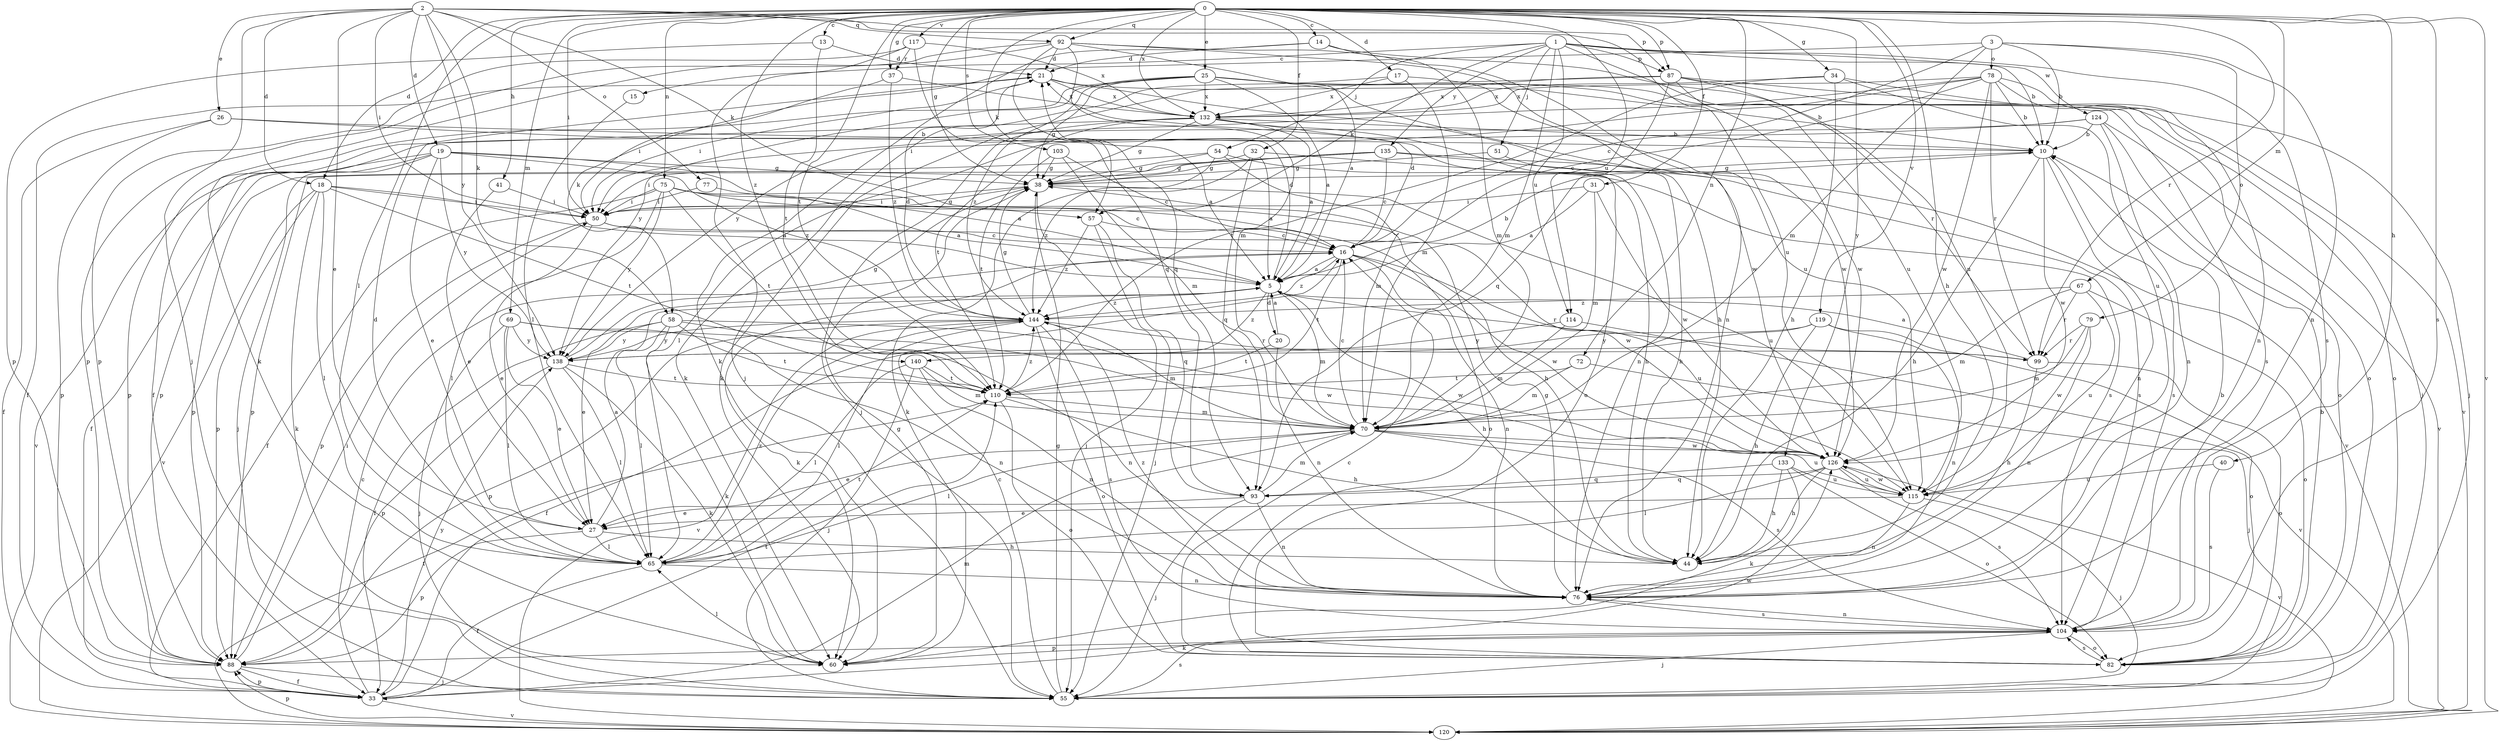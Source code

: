 strict digraph  {
0;
1;
2;
3;
5;
10;
13;
14;
15;
16;
17;
18;
19;
20;
21;
25;
26;
27;
31;
32;
33;
34;
37;
38;
40;
41;
44;
50;
51;
54;
55;
57;
58;
60;
65;
67;
69;
70;
72;
75;
76;
77;
78;
79;
82;
87;
88;
92;
93;
99;
103;
104;
110;
114;
115;
117;
119;
120;
124;
126;
132;
133;
135;
138;
140;
144;
0 -> 13  [label=c];
0 -> 14  [label=c];
0 -> 17  [label=d];
0 -> 18  [label=d];
0 -> 25  [label=e];
0 -> 31  [label=f];
0 -> 32  [label=f];
0 -> 34  [label=g];
0 -> 37  [label=g];
0 -> 38  [label=g];
0 -> 40  [label=h];
0 -> 41  [label=h];
0 -> 44  [label=h];
0 -> 50  [label=i];
0 -> 57  [label=k];
0 -> 65  [label=l];
0 -> 67  [label=m];
0 -> 69  [label=m];
0 -> 72  [label=n];
0 -> 75  [label=n];
0 -> 87  [label=p];
0 -> 92  [label=q];
0 -> 99  [label=r];
0 -> 103  [label=s];
0 -> 104  [label=s];
0 -> 110  [label=t];
0 -> 114  [label=u];
0 -> 117  [label=v];
0 -> 119  [label=v];
0 -> 120  [label=v];
0 -> 132  [label=x];
0 -> 133  [label=y];
0 -> 140  [label=z];
1 -> 10  [label=b];
1 -> 15  [label=c];
1 -> 51  [label=j];
1 -> 54  [label=j];
1 -> 57  [label=k];
1 -> 70  [label=m];
1 -> 87  [label=p];
1 -> 104  [label=s];
1 -> 114  [label=u];
1 -> 115  [label=u];
1 -> 124  [label=w];
1 -> 135  [label=y];
2 -> 18  [label=d];
2 -> 19  [label=d];
2 -> 26  [label=e];
2 -> 27  [label=e];
2 -> 50  [label=i];
2 -> 55  [label=j];
2 -> 57  [label=k];
2 -> 58  [label=k];
2 -> 77  [label=o];
2 -> 87  [label=p];
2 -> 92  [label=q];
2 -> 115  [label=u];
2 -> 138  [label=y];
3 -> 10  [label=b];
3 -> 16  [label=c];
3 -> 58  [label=k];
3 -> 70  [label=m];
3 -> 76  [label=n];
3 -> 78  [label=o];
3 -> 79  [label=o];
5 -> 10  [label=b];
5 -> 20  [label=d];
5 -> 21  [label=d];
5 -> 27  [label=e];
5 -> 44  [label=h];
5 -> 70  [label=m];
5 -> 99  [label=r];
5 -> 140  [label=z];
5 -> 144  [label=z];
10 -> 38  [label=g];
10 -> 44  [label=h];
10 -> 76  [label=n];
10 -> 104  [label=s];
10 -> 126  [label=w];
13 -> 21  [label=d];
13 -> 88  [label=p];
13 -> 110  [label=t];
14 -> 21  [label=d];
14 -> 60  [label=k];
14 -> 70  [label=m];
14 -> 115  [label=u];
15 -> 65  [label=l];
16 -> 5  [label=a];
16 -> 21  [label=d];
16 -> 60  [label=k];
16 -> 76  [label=n];
16 -> 110  [label=t];
16 -> 115  [label=u];
16 -> 126  [label=w];
16 -> 144  [label=z];
17 -> 60  [label=k];
17 -> 70  [label=m];
17 -> 126  [label=w];
17 -> 132  [label=x];
18 -> 5  [label=a];
18 -> 50  [label=i];
18 -> 60  [label=k];
18 -> 65  [label=l];
18 -> 88  [label=p];
18 -> 110  [label=t];
18 -> 120  [label=v];
19 -> 5  [label=a];
19 -> 27  [label=e];
19 -> 33  [label=f];
19 -> 38  [label=g];
19 -> 55  [label=j];
19 -> 120  [label=v];
19 -> 138  [label=y];
19 -> 144  [label=z];
20 -> 5  [label=a];
20 -> 76  [label=n];
20 -> 110  [label=t];
21 -> 10  [label=b];
21 -> 33  [label=f];
21 -> 50  [label=i];
21 -> 126  [label=w];
21 -> 132  [label=x];
25 -> 5  [label=a];
25 -> 33  [label=f];
25 -> 38  [label=g];
25 -> 44  [label=h];
25 -> 82  [label=o];
25 -> 104  [label=s];
25 -> 132  [label=x];
25 -> 138  [label=y];
25 -> 144  [label=z];
26 -> 5  [label=a];
26 -> 10  [label=b];
26 -> 33  [label=f];
26 -> 88  [label=p];
27 -> 5  [label=a];
27 -> 44  [label=h];
27 -> 65  [label=l];
27 -> 88  [label=p];
31 -> 5  [label=a];
31 -> 50  [label=i];
31 -> 70  [label=m];
31 -> 126  [label=w];
32 -> 5  [label=a];
32 -> 38  [label=g];
32 -> 44  [label=h];
32 -> 60  [label=k];
32 -> 93  [label=q];
33 -> 16  [label=c];
33 -> 70  [label=m];
33 -> 88  [label=p];
33 -> 110  [label=t];
33 -> 120  [label=v];
33 -> 126  [label=w];
33 -> 138  [label=y];
34 -> 44  [label=h];
34 -> 110  [label=t];
34 -> 115  [label=u];
34 -> 120  [label=v];
34 -> 132  [label=x];
37 -> 50  [label=i];
37 -> 132  [label=x];
37 -> 144  [label=z];
38 -> 50  [label=i];
38 -> 55  [label=j];
38 -> 115  [label=u];
40 -> 104  [label=s];
40 -> 115  [label=u];
41 -> 27  [label=e];
41 -> 50  [label=i];
50 -> 16  [label=c];
50 -> 27  [label=e];
50 -> 38  [label=g];
50 -> 88  [label=p];
50 -> 126  [label=w];
51 -> 38  [label=g];
51 -> 44  [label=h];
54 -> 38  [label=g];
54 -> 70  [label=m];
54 -> 88  [label=p];
54 -> 104  [label=s];
54 -> 144  [label=z];
55 -> 16  [label=c];
55 -> 38  [label=g];
55 -> 104  [label=s];
57 -> 16  [label=c];
57 -> 55  [label=j];
57 -> 93  [label=q];
57 -> 144  [label=z];
58 -> 33  [label=f];
58 -> 60  [label=k];
58 -> 65  [label=l];
58 -> 76  [label=n];
58 -> 110  [label=t];
58 -> 126  [label=w];
58 -> 138  [label=y];
60 -> 38  [label=g];
60 -> 65  [label=l];
65 -> 21  [label=d];
65 -> 33  [label=f];
65 -> 76  [label=n];
65 -> 110  [label=t];
65 -> 144  [label=z];
67 -> 70  [label=m];
67 -> 82  [label=o];
67 -> 99  [label=r];
67 -> 115  [label=u];
67 -> 144  [label=z];
69 -> 27  [label=e];
69 -> 55  [label=j];
69 -> 65  [label=l];
69 -> 76  [label=n];
69 -> 126  [label=w];
69 -> 138  [label=y];
70 -> 16  [label=c];
70 -> 27  [label=e];
70 -> 65  [label=l];
70 -> 104  [label=s];
70 -> 115  [label=u];
70 -> 126  [label=w];
72 -> 55  [label=j];
72 -> 70  [label=m];
72 -> 110  [label=t];
75 -> 16  [label=c];
75 -> 33  [label=f];
75 -> 44  [label=h];
75 -> 50  [label=i];
75 -> 65  [label=l];
75 -> 82  [label=o];
75 -> 110  [label=t];
75 -> 138  [label=y];
76 -> 38  [label=g];
76 -> 104  [label=s];
76 -> 144  [label=z];
77 -> 5  [label=a];
77 -> 50  [label=i];
78 -> 10  [label=b];
78 -> 16  [label=c];
78 -> 50  [label=i];
78 -> 55  [label=j];
78 -> 76  [label=n];
78 -> 99  [label=r];
78 -> 126  [label=w];
78 -> 132  [label=x];
78 -> 138  [label=y];
79 -> 70  [label=m];
79 -> 76  [label=n];
79 -> 99  [label=r];
79 -> 126  [label=w];
82 -> 10  [label=b];
82 -> 16  [label=c];
82 -> 104  [label=s];
87 -> 55  [label=j];
87 -> 60  [label=k];
87 -> 82  [label=o];
87 -> 93  [label=q];
87 -> 99  [label=r];
87 -> 126  [label=w];
87 -> 132  [label=x];
88 -> 33  [label=f];
88 -> 50  [label=i];
88 -> 55  [label=j];
92 -> 5  [label=a];
92 -> 21  [label=d];
92 -> 60  [label=k];
92 -> 70  [label=m];
92 -> 76  [label=n];
92 -> 88  [label=p];
92 -> 93  [label=q];
92 -> 115  [label=u];
93 -> 27  [label=e];
93 -> 55  [label=j];
93 -> 70  [label=m];
93 -> 76  [label=n];
99 -> 5  [label=a];
99 -> 44  [label=h];
99 -> 82  [label=o];
103 -> 16  [label=c];
103 -> 38  [label=g];
103 -> 70  [label=m];
103 -> 110  [label=t];
104 -> 10  [label=b];
104 -> 55  [label=j];
104 -> 60  [label=k];
104 -> 76  [label=n];
104 -> 82  [label=o];
104 -> 88  [label=p];
110 -> 44  [label=h];
110 -> 70  [label=m];
110 -> 82  [label=o];
110 -> 144  [label=z];
114 -> 70  [label=m];
114 -> 120  [label=v];
114 -> 138  [label=y];
115 -> 27  [label=e];
115 -> 55  [label=j];
115 -> 76  [label=n];
115 -> 126  [label=w];
117 -> 55  [label=j];
117 -> 88  [label=p];
117 -> 93  [label=q];
117 -> 132  [label=x];
117 -> 37  [label=r];
119 -> 33  [label=f];
119 -> 44  [label=h];
119 -> 76  [label=n];
119 -> 82  [label=o];
119 -> 138  [label=y];
120 -> 88  [label=p];
120 -> 110  [label=t];
124 -> 10  [label=b];
124 -> 65  [label=l];
124 -> 76  [label=n];
124 -> 82  [label=o];
124 -> 88  [label=p];
124 -> 120  [label=v];
126 -> 44  [label=h];
126 -> 65  [label=l];
126 -> 93  [label=q];
126 -> 104  [label=s];
126 -> 115  [label=u];
126 -> 120  [label=v];
132 -> 5  [label=a];
132 -> 10  [label=b];
132 -> 38  [label=g];
132 -> 55  [label=j];
132 -> 76  [label=n];
132 -> 82  [label=o];
132 -> 88  [label=p];
132 -> 110  [label=t];
133 -> 44  [label=h];
133 -> 60  [label=k];
133 -> 82  [label=o];
133 -> 93  [label=q];
133 -> 115  [label=u];
135 -> 16  [label=c];
135 -> 38  [label=g];
135 -> 50  [label=i];
135 -> 88  [label=p];
135 -> 104  [label=s];
135 -> 120  [label=v];
138 -> 38  [label=g];
138 -> 60  [label=k];
138 -> 65  [label=l];
138 -> 88  [label=p];
138 -> 110  [label=t];
140 -> 55  [label=j];
140 -> 65  [label=l];
140 -> 70  [label=m];
140 -> 76  [label=n];
140 -> 110  [label=t];
144 -> 21  [label=d];
144 -> 38  [label=g];
144 -> 65  [label=l];
144 -> 70  [label=m];
144 -> 82  [label=o];
144 -> 88  [label=p];
144 -> 99  [label=r];
144 -> 104  [label=s];
144 -> 120  [label=v];
144 -> 138  [label=y];
}
